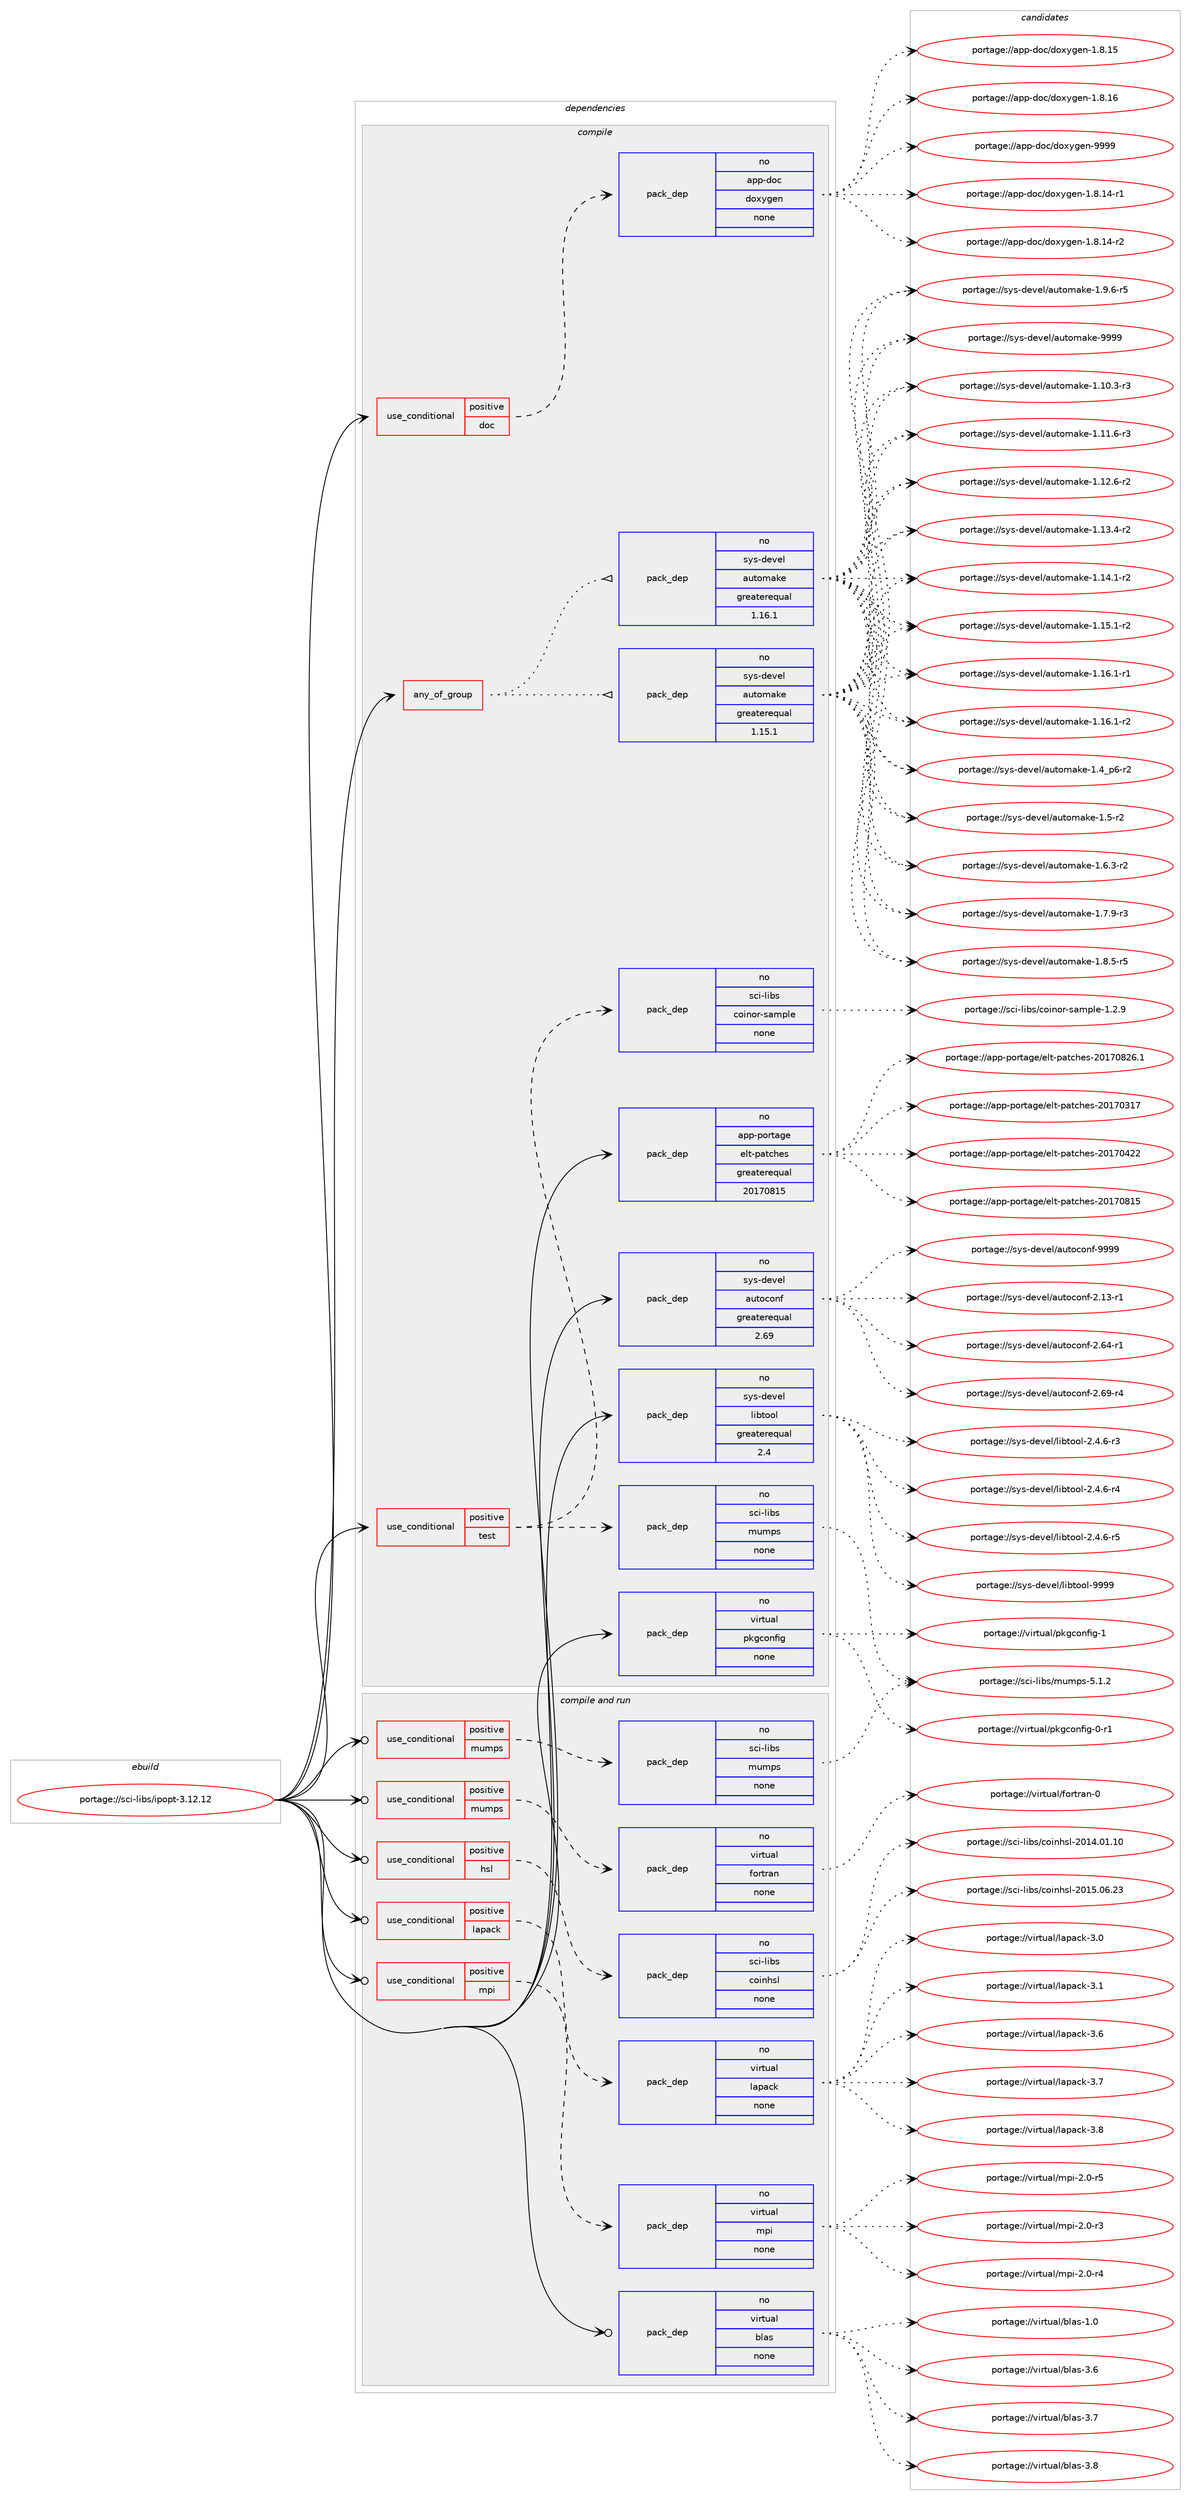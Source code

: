 digraph prolog {

# *************
# Graph options
# *************

newrank=true;
concentrate=true;
compound=true;
graph [rankdir=LR,fontname=Helvetica,fontsize=10,ranksep=1.5];#, ranksep=2.5, nodesep=0.2];
edge  [arrowhead=vee];
node  [fontname=Helvetica,fontsize=10];

# **********
# The ebuild
# **********

subgraph cluster_leftcol {
color=gray;
rank=same;
label=<<i>ebuild</i>>;
id [label="portage://sci-libs/ipopt-3.12.12", color=red, width=4, href="../sci-libs/ipopt-3.12.12.svg"];
}

# ****************
# The dependencies
# ****************

subgraph cluster_midcol {
color=gray;
label=<<i>dependencies</i>>;
subgraph cluster_compile {
fillcolor="#eeeeee";
style=filled;
label=<<i>compile</i>>;
subgraph any6419 {
dependency390373 [label=<<TABLE BORDER="0" CELLBORDER="1" CELLSPACING="0" CELLPADDING="4"><TR><TD CELLPADDING="10">any_of_group</TD></TR></TABLE>>, shape=none, color=red];subgraph pack287111 {
dependency390374 [label=<<TABLE BORDER="0" CELLBORDER="1" CELLSPACING="0" CELLPADDING="4" WIDTH="220"><TR><TD ROWSPAN="6" CELLPADDING="30">pack_dep</TD></TR><TR><TD WIDTH="110">no</TD></TR><TR><TD>sys-devel</TD></TR><TR><TD>automake</TD></TR><TR><TD>greaterequal</TD></TR><TR><TD>1.16.1</TD></TR></TABLE>>, shape=none, color=blue];
}
dependency390373:e -> dependency390374:w [weight=20,style="dotted",arrowhead="oinv"];
subgraph pack287112 {
dependency390375 [label=<<TABLE BORDER="0" CELLBORDER="1" CELLSPACING="0" CELLPADDING="4" WIDTH="220"><TR><TD ROWSPAN="6" CELLPADDING="30">pack_dep</TD></TR><TR><TD WIDTH="110">no</TD></TR><TR><TD>sys-devel</TD></TR><TR><TD>automake</TD></TR><TR><TD>greaterequal</TD></TR><TR><TD>1.15.1</TD></TR></TABLE>>, shape=none, color=blue];
}
dependency390373:e -> dependency390375:w [weight=20,style="dotted",arrowhead="oinv"];
}
id:e -> dependency390373:w [weight=20,style="solid",arrowhead="vee"];
subgraph cond96639 {
dependency390376 [label=<<TABLE BORDER="0" CELLBORDER="1" CELLSPACING="0" CELLPADDING="4"><TR><TD ROWSPAN="3" CELLPADDING="10">use_conditional</TD></TR><TR><TD>positive</TD></TR><TR><TD>doc</TD></TR></TABLE>>, shape=none, color=red];
subgraph pack287113 {
dependency390377 [label=<<TABLE BORDER="0" CELLBORDER="1" CELLSPACING="0" CELLPADDING="4" WIDTH="220"><TR><TD ROWSPAN="6" CELLPADDING="30">pack_dep</TD></TR><TR><TD WIDTH="110">no</TD></TR><TR><TD>app-doc</TD></TR><TR><TD>doxygen</TD></TR><TR><TD>none</TD></TR><TR><TD></TD></TR></TABLE>>, shape=none, color=blue];
}
dependency390376:e -> dependency390377:w [weight=20,style="dashed",arrowhead="vee"];
}
id:e -> dependency390376:w [weight=20,style="solid",arrowhead="vee"];
subgraph cond96640 {
dependency390378 [label=<<TABLE BORDER="0" CELLBORDER="1" CELLSPACING="0" CELLPADDING="4"><TR><TD ROWSPAN="3" CELLPADDING="10">use_conditional</TD></TR><TR><TD>positive</TD></TR><TR><TD>test</TD></TR></TABLE>>, shape=none, color=red];
subgraph pack287114 {
dependency390379 [label=<<TABLE BORDER="0" CELLBORDER="1" CELLSPACING="0" CELLPADDING="4" WIDTH="220"><TR><TD ROWSPAN="6" CELLPADDING="30">pack_dep</TD></TR><TR><TD WIDTH="110">no</TD></TR><TR><TD>sci-libs</TD></TR><TR><TD>coinor-sample</TD></TR><TR><TD>none</TD></TR><TR><TD></TD></TR></TABLE>>, shape=none, color=blue];
}
dependency390378:e -> dependency390379:w [weight=20,style="dashed",arrowhead="vee"];
subgraph pack287115 {
dependency390380 [label=<<TABLE BORDER="0" CELLBORDER="1" CELLSPACING="0" CELLPADDING="4" WIDTH="220"><TR><TD ROWSPAN="6" CELLPADDING="30">pack_dep</TD></TR><TR><TD WIDTH="110">no</TD></TR><TR><TD>sci-libs</TD></TR><TR><TD>mumps</TD></TR><TR><TD>none</TD></TR><TR><TD></TD></TR></TABLE>>, shape=none, color=blue];
}
dependency390378:e -> dependency390380:w [weight=20,style="dashed",arrowhead="vee"];
}
id:e -> dependency390378:w [weight=20,style="solid",arrowhead="vee"];
subgraph pack287116 {
dependency390381 [label=<<TABLE BORDER="0" CELLBORDER="1" CELLSPACING="0" CELLPADDING="4" WIDTH="220"><TR><TD ROWSPAN="6" CELLPADDING="30">pack_dep</TD></TR><TR><TD WIDTH="110">no</TD></TR><TR><TD>app-portage</TD></TR><TR><TD>elt-patches</TD></TR><TR><TD>greaterequal</TD></TR><TR><TD>20170815</TD></TR></TABLE>>, shape=none, color=blue];
}
id:e -> dependency390381:w [weight=20,style="solid",arrowhead="vee"];
subgraph pack287117 {
dependency390382 [label=<<TABLE BORDER="0" CELLBORDER="1" CELLSPACING="0" CELLPADDING="4" WIDTH="220"><TR><TD ROWSPAN="6" CELLPADDING="30">pack_dep</TD></TR><TR><TD WIDTH="110">no</TD></TR><TR><TD>sys-devel</TD></TR><TR><TD>autoconf</TD></TR><TR><TD>greaterequal</TD></TR><TR><TD>2.69</TD></TR></TABLE>>, shape=none, color=blue];
}
id:e -> dependency390382:w [weight=20,style="solid",arrowhead="vee"];
subgraph pack287118 {
dependency390383 [label=<<TABLE BORDER="0" CELLBORDER="1" CELLSPACING="0" CELLPADDING="4" WIDTH="220"><TR><TD ROWSPAN="6" CELLPADDING="30">pack_dep</TD></TR><TR><TD WIDTH="110">no</TD></TR><TR><TD>sys-devel</TD></TR><TR><TD>libtool</TD></TR><TR><TD>greaterequal</TD></TR><TR><TD>2.4</TD></TR></TABLE>>, shape=none, color=blue];
}
id:e -> dependency390383:w [weight=20,style="solid",arrowhead="vee"];
subgraph pack287119 {
dependency390384 [label=<<TABLE BORDER="0" CELLBORDER="1" CELLSPACING="0" CELLPADDING="4" WIDTH="220"><TR><TD ROWSPAN="6" CELLPADDING="30">pack_dep</TD></TR><TR><TD WIDTH="110">no</TD></TR><TR><TD>virtual</TD></TR><TR><TD>pkgconfig</TD></TR><TR><TD>none</TD></TR><TR><TD></TD></TR></TABLE>>, shape=none, color=blue];
}
id:e -> dependency390384:w [weight=20,style="solid",arrowhead="vee"];
}
subgraph cluster_compileandrun {
fillcolor="#eeeeee";
style=filled;
label=<<i>compile and run</i>>;
subgraph cond96641 {
dependency390385 [label=<<TABLE BORDER="0" CELLBORDER="1" CELLSPACING="0" CELLPADDING="4"><TR><TD ROWSPAN="3" CELLPADDING="10">use_conditional</TD></TR><TR><TD>positive</TD></TR><TR><TD>hsl</TD></TR></TABLE>>, shape=none, color=red];
subgraph pack287120 {
dependency390386 [label=<<TABLE BORDER="0" CELLBORDER="1" CELLSPACING="0" CELLPADDING="4" WIDTH="220"><TR><TD ROWSPAN="6" CELLPADDING="30">pack_dep</TD></TR><TR><TD WIDTH="110">no</TD></TR><TR><TD>sci-libs</TD></TR><TR><TD>coinhsl</TD></TR><TR><TD>none</TD></TR><TR><TD></TD></TR></TABLE>>, shape=none, color=blue];
}
dependency390385:e -> dependency390386:w [weight=20,style="dashed",arrowhead="vee"];
}
id:e -> dependency390385:w [weight=20,style="solid",arrowhead="odotvee"];
subgraph cond96642 {
dependency390387 [label=<<TABLE BORDER="0" CELLBORDER="1" CELLSPACING="0" CELLPADDING="4"><TR><TD ROWSPAN="3" CELLPADDING="10">use_conditional</TD></TR><TR><TD>positive</TD></TR><TR><TD>lapack</TD></TR></TABLE>>, shape=none, color=red];
subgraph pack287121 {
dependency390388 [label=<<TABLE BORDER="0" CELLBORDER="1" CELLSPACING="0" CELLPADDING="4" WIDTH="220"><TR><TD ROWSPAN="6" CELLPADDING="30">pack_dep</TD></TR><TR><TD WIDTH="110">no</TD></TR><TR><TD>virtual</TD></TR><TR><TD>lapack</TD></TR><TR><TD>none</TD></TR><TR><TD></TD></TR></TABLE>>, shape=none, color=blue];
}
dependency390387:e -> dependency390388:w [weight=20,style="dashed",arrowhead="vee"];
}
id:e -> dependency390387:w [weight=20,style="solid",arrowhead="odotvee"];
subgraph cond96643 {
dependency390389 [label=<<TABLE BORDER="0" CELLBORDER="1" CELLSPACING="0" CELLPADDING="4"><TR><TD ROWSPAN="3" CELLPADDING="10">use_conditional</TD></TR><TR><TD>positive</TD></TR><TR><TD>mpi</TD></TR></TABLE>>, shape=none, color=red];
subgraph pack287122 {
dependency390390 [label=<<TABLE BORDER="0" CELLBORDER="1" CELLSPACING="0" CELLPADDING="4" WIDTH="220"><TR><TD ROWSPAN="6" CELLPADDING="30">pack_dep</TD></TR><TR><TD WIDTH="110">no</TD></TR><TR><TD>virtual</TD></TR><TR><TD>mpi</TD></TR><TR><TD>none</TD></TR><TR><TD></TD></TR></TABLE>>, shape=none, color=blue];
}
dependency390389:e -> dependency390390:w [weight=20,style="dashed",arrowhead="vee"];
}
id:e -> dependency390389:w [weight=20,style="solid",arrowhead="odotvee"];
subgraph cond96644 {
dependency390391 [label=<<TABLE BORDER="0" CELLBORDER="1" CELLSPACING="0" CELLPADDING="4"><TR><TD ROWSPAN="3" CELLPADDING="10">use_conditional</TD></TR><TR><TD>positive</TD></TR><TR><TD>mumps</TD></TR></TABLE>>, shape=none, color=red];
subgraph pack287123 {
dependency390392 [label=<<TABLE BORDER="0" CELLBORDER="1" CELLSPACING="0" CELLPADDING="4" WIDTH="220"><TR><TD ROWSPAN="6" CELLPADDING="30">pack_dep</TD></TR><TR><TD WIDTH="110">no</TD></TR><TR><TD>sci-libs</TD></TR><TR><TD>mumps</TD></TR><TR><TD>none</TD></TR><TR><TD></TD></TR></TABLE>>, shape=none, color=blue];
}
dependency390391:e -> dependency390392:w [weight=20,style="dashed",arrowhead="vee"];
}
id:e -> dependency390391:w [weight=20,style="solid",arrowhead="odotvee"];
subgraph cond96645 {
dependency390393 [label=<<TABLE BORDER="0" CELLBORDER="1" CELLSPACING="0" CELLPADDING="4"><TR><TD ROWSPAN="3" CELLPADDING="10">use_conditional</TD></TR><TR><TD>positive</TD></TR><TR><TD>mumps</TD></TR></TABLE>>, shape=none, color=red];
subgraph pack287124 {
dependency390394 [label=<<TABLE BORDER="0" CELLBORDER="1" CELLSPACING="0" CELLPADDING="4" WIDTH="220"><TR><TD ROWSPAN="6" CELLPADDING="30">pack_dep</TD></TR><TR><TD WIDTH="110">no</TD></TR><TR><TD>virtual</TD></TR><TR><TD>fortran</TD></TR><TR><TD>none</TD></TR><TR><TD></TD></TR></TABLE>>, shape=none, color=blue];
}
dependency390393:e -> dependency390394:w [weight=20,style="dashed",arrowhead="vee"];
}
id:e -> dependency390393:w [weight=20,style="solid",arrowhead="odotvee"];
subgraph pack287125 {
dependency390395 [label=<<TABLE BORDER="0" CELLBORDER="1" CELLSPACING="0" CELLPADDING="4" WIDTH="220"><TR><TD ROWSPAN="6" CELLPADDING="30">pack_dep</TD></TR><TR><TD WIDTH="110">no</TD></TR><TR><TD>virtual</TD></TR><TR><TD>blas</TD></TR><TR><TD>none</TD></TR><TR><TD></TD></TR></TABLE>>, shape=none, color=blue];
}
id:e -> dependency390395:w [weight=20,style="solid",arrowhead="odotvee"];
}
subgraph cluster_run {
fillcolor="#eeeeee";
style=filled;
label=<<i>run</i>>;
}
}

# **************
# The candidates
# **************

subgraph cluster_choices {
rank=same;
color=gray;
label=<<i>candidates</i>>;

subgraph choice287111 {
color=black;
nodesep=1;
choiceportage11512111545100101118101108479711711611110997107101454946494846514511451 [label="portage://sys-devel/automake-1.10.3-r3", color=red, width=4,href="../sys-devel/automake-1.10.3-r3.svg"];
choiceportage11512111545100101118101108479711711611110997107101454946494946544511451 [label="portage://sys-devel/automake-1.11.6-r3", color=red, width=4,href="../sys-devel/automake-1.11.6-r3.svg"];
choiceportage11512111545100101118101108479711711611110997107101454946495046544511450 [label="portage://sys-devel/automake-1.12.6-r2", color=red, width=4,href="../sys-devel/automake-1.12.6-r2.svg"];
choiceportage11512111545100101118101108479711711611110997107101454946495146524511450 [label="portage://sys-devel/automake-1.13.4-r2", color=red, width=4,href="../sys-devel/automake-1.13.4-r2.svg"];
choiceportage11512111545100101118101108479711711611110997107101454946495246494511450 [label="portage://sys-devel/automake-1.14.1-r2", color=red, width=4,href="../sys-devel/automake-1.14.1-r2.svg"];
choiceportage11512111545100101118101108479711711611110997107101454946495346494511450 [label="portage://sys-devel/automake-1.15.1-r2", color=red, width=4,href="../sys-devel/automake-1.15.1-r2.svg"];
choiceportage11512111545100101118101108479711711611110997107101454946495446494511449 [label="portage://sys-devel/automake-1.16.1-r1", color=red, width=4,href="../sys-devel/automake-1.16.1-r1.svg"];
choiceportage11512111545100101118101108479711711611110997107101454946495446494511450 [label="portage://sys-devel/automake-1.16.1-r2", color=red, width=4,href="../sys-devel/automake-1.16.1-r2.svg"];
choiceportage115121115451001011181011084797117116111109971071014549465295112544511450 [label="portage://sys-devel/automake-1.4_p6-r2", color=red, width=4,href="../sys-devel/automake-1.4_p6-r2.svg"];
choiceportage11512111545100101118101108479711711611110997107101454946534511450 [label="portage://sys-devel/automake-1.5-r2", color=red, width=4,href="../sys-devel/automake-1.5-r2.svg"];
choiceportage115121115451001011181011084797117116111109971071014549465446514511450 [label="portage://sys-devel/automake-1.6.3-r2", color=red, width=4,href="../sys-devel/automake-1.6.3-r2.svg"];
choiceportage115121115451001011181011084797117116111109971071014549465546574511451 [label="portage://sys-devel/automake-1.7.9-r3", color=red, width=4,href="../sys-devel/automake-1.7.9-r3.svg"];
choiceportage115121115451001011181011084797117116111109971071014549465646534511453 [label="portage://sys-devel/automake-1.8.5-r5", color=red, width=4,href="../sys-devel/automake-1.8.5-r5.svg"];
choiceportage115121115451001011181011084797117116111109971071014549465746544511453 [label="portage://sys-devel/automake-1.9.6-r5", color=red, width=4,href="../sys-devel/automake-1.9.6-r5.svg"];
choiceportage115121115451001011181011084797117116111109971071014557575757 [label="portage://sys-devel/automake-9999", color=red, width=4,href="../sys-devel/automake-9999.svg"];
dependency390374:e -> choiceportage11512111545100101118101108479711711611110997107101454946494846514511451:w [style=dotted,weight="100"];
dependency390374:e -> choiceportage11512111545100101118101108479711711611110997107101454946494946544511451:w [style=dotted,weight="100"];
dependency390374:e -> choiceportage11512111545100101118101108479711711611110997107101454946495046544511450:w [style=dotted,weight="100"];
dependency390374:e -> choiceportage11512111545100101118101108479711711611110997107101454946495146524511450:w [style=dotted,weight="100"];
dependency390374:e -> choiceportage11512111545100101118101108479711711611110997107101454946495246494511450:w [style=dotted,weight="100"];
dependency390374:e -> choiceportage11512111545100101118101108479711711611110997107101454946495346494511450:w [style=dotted,weight="100"];
dependency390374:e -> choiceportage11512111545100101118101108479711711611110997107101454946495446494511449:w [style=dotted,weight="100"];
dependency390374:e -> choiceportage11512111545100101118101108479711711611110997107101454946495446494511450:w [style=dotted,weight="100"];
dependency390374:e -> choiceportage115121115451001011181011084797117116111109971071014549465295112544511450:w [style=dotted,weight="100"];
dependency390374:e -> choiceportage11512111545100101118101108479711711611110997107101454946534511450:w [style=dotted,weight="100"];
dependency390374:e -> choiceportage115121115451001011181011084797117116111109971071014549465446514511450:w [style=dotted,weight="100"];
dependency390374:e -> choiceportage115121115451001011181011084797117116111109971071014549465546574511451:w [style=dotted,weight="100"];
dependency390374:e -> choiceportage115121115451001011181011084797117116111109971071014549465646534511453:w [style=dotted,weight="100"];
dependency390374:e -> choiceportage115121115451001011181011084797117116111109971071014549465746544511453:w [style=dotted,weight="100"];
dependency390374:e -> choiceportage115121115451001011181011084797117116111109971071014557575757:w [style=dotted,weight="100"];
}
subgraph choice287112 {
color=black;
nodesep=1;
choiceportage11512111545100101118101108479711711611110997107101454946494846514511451 [label="portage://sys-devel/automake-1.10.3-r3", color=red, width=4,href="../sys-devel/automake-1.10.3-r3.svg"];
choiceportage11512111545100101118101108479711711611110997107101454946494946544511451 [label="portage://sys-devel/automake-1.11.6-r3", color=red, width=4,href="../sys-devel/automake-1.11.6-r3.svg"];
choiceportage11512111545100101118101108479711711611110997107101454946495046544511450 [label="portage://sys-devel/automake-1.12.6-r2", color=red, width=4,href="../sys-devel/automake-1.12.6-r2.svg"];
choiceportage11512111545100101118101108479711711611110997107101454946495146524511450 [label="portage://sys-devel/automake-1.13.4-r2", color=red, width=4,href="../sys-devel/automake-1.13.4-r2.svg"];
choiceportage11512111545100101118101108479711711611110997107101454946495246494511450 [label="portage://sys-devel/automake-1.14.1-r2", color=red, width=4,href="../sys-devel/automake-1.14.1-r2.svg"];
choiceportage11512111545100101118101108479711711611110997107101454946495346494511450 [label="portage://sys-devel/automake-1.15.1-r2", color=red, width=4,href="../sys-devel/automake-1.15.1-r2.svg"];
choiceportage11512111545100101118101108479711711611110997107101454946495446494511449 [label="portage://sys-devel/automake-1.16.1-r1", color=red, width=4,href="../sys-devel/automake-1.16.1-r1.svg"];
choiceportage11512111545100101118101108479711711611110997107101454946495446494511450 [label="portage://sys-devel/automake-1.16.1-r2", color=red, width=4,href="../sys-devel/automake-1.16.1-r2.svg"];
choiceportage115121115451001011181011084797117116111109971071014549465295112544511450 [label="portage://sys-devel/automake-1.4_p6-r2", color=red, width=4,href="../sys-devel/automake-1.4_p6-r2.svg"];
choiceportage11512111545100101118101108479711711611110997107101454946534511450 [label="portage://sys-devel/automake-1.5-r2", color=red, width=4,href="../sys-devel/automake-1.5-r2.svg"];
choiceportage115121115451001011181011084797117116111109971071014549465446514511450 [label="portage://sys-devel/automake-1.6.3-r2", color=red, width=4,href="../sys-devel/automake-1.6.3-r2.svg"];
choiceportage115121115451001011181011084797117116111109971071014549465546574511451 [label="portage://sys-devel/automake-1.7.9-r3", color=red, width=4,href="../sys-devel/automake-1.7.9-r3.svg"];
choiceportage115121115451001011181011084797117116111109971071014549465646534511453 [label="portage://sys-devel/automake-1.8.5-r5", color=red, width=4,href="../sys-devel/automake-1.8.5-r5.svg"];
choiceportage115121115451001011181011084797117116111109971071014549465746544511453 [label="portage://sys-devel/automake-1.9.6-r5", color=red, width=4,href="../sys-devel/automake-1.9.6-r5.svg"];
choiceportage115121115451001011181011084797117116111109971071014557575757 [label="portage://sys-devel/automake-9999", color=red, width=4,href="../sys-devel/automake-9999.svg"];
dependency390375:e -> choiceportage11512111545100101118101108479711711611110997107101454946494846514511451:w [style=dotted,weight="100"];
dependency390375:e -> choiceportage11512111545100101118101108479711711611110997107101454946494946544511451:w [style=dotted,weight="100"];
dependency390375:e -> choiceportage11512111545100101118101108479711711611110997107101454946495046544511450:w [style=dotted,weight="100"];
dependency390375:e -> choiceportage11512111545100101118101108479711711611110997107101454946495146524511450:w [style=dotted,weight="100"];
dependency390375:e -> choiceportage11512111545100101118101108479711711611110997107101454946495246494511450:w [style=dotted,weight="100"];
dependency390375:e -> choiceportage11512111545100101118101108479711711611110997107101454946495346494511450:w [style=dotted,weight="100"];
dependency390375:e -> choiceportage11512111545100101118101108479711711611110997107101454946495446494511449:w [style=dotted,weight="100"];
dependency390375:e -> choiceportage11512111545100101118101108479711711611110997107101454946495446494511450:w [style=dotted,weight="100"];
dependency390375:e -> choiceportage115121115451001011181011084797117116111109971071014549465295112544511450:w [style=dotted,weight="100"];
dependency390375:e -> choiceportage11512111545100101118101108479711711611110997107101454946534511450:w [style=dotted,weight="100"];
dependency390375:e -> choiceportage115121115451001011181011084797117116111109971071014549465446514511450:w [style=dotted,weight="100"];
dependency390375:e -> choiceportage115121115451001011181011084797117116111109971071014549465546574511451:w [style=dotted,weight="100"];
dependency390375:e -> choiceportage115121115451001011181011084797117116111109971071014549465646534511453:w [style=dotted,weight="100"];
dependency390375:e -> choiceportage115121115451001011181011084797117116111109971071014549465746544511453:w [style=dotted,weight="100"];
dependency390375:e -> choiceportage115121115451001011181011084797117116111109971071014557575757:w [style=dotted,weight="100"];
}
subgraph choice287113 {
color=black;
nodesep=1;
choiceportage97112112451001119947100111120121103101110454946564649524511449 [label="portage://app-doc/doxygen-1.8.14-r1", color=red, width=4,href="../app-doc/doxygen-1.8.14-r1.svg"];
choiceportage97112112451001119947100111120121103101110454946564649524511450 [label="portage://app-doc/doxygen-1.8.14-r2", color=red, width=4,href="../app-doc/doxygen-1.8.14-r2.svg"];
choiceportage9711211245100111994710011112012110310111045494656464953 [label="portage://app-doc/doxygen-1.8.15", color=red, width=4,href="../app-doc/doxygen-1.8.15.svg"];
choiceportage9711211245100111994710011112012110310111045494656464954 [label="portage://app-doc/doxygen-1.8.16", color=red, width=4,href="../app-doc/doxygen-1.8.16.svg"];
choiceportage971121124510011199471001111201211031011104557575757 [label="portage://app-doc/doxygen-9999", color=red, width=4,href="../app-doc/doxygen-9999.svg"];
dependency390377:e -> choiceportage97112112451001119947100111120121103101110454946564649524511449:w [style=dotted,weight="100"];
dependency390377:e -> choiceportage97112112451001119947100111120121103101110454946564649524511450:w [style=dotted,weight="100"];
dependency390377:e -> choiceportage9711211245100111994710011112012110310111045494656464953:w [style=dotted,weight="100"];
dependency390377:e -> choiceportage9711211245100111994710011112012110310111045494656464954:w [style=dotted,weight="100"];
dependency390377:e -> choiceportage971121124510011199471001111201211031011104557575757:w [style=dotted,weight="100"];
}
subgraph choice287114 {
color=black;
nodesep=1;
choiceportage11599105451081059811547991111051101111144511597109112108101454946504657 [label="portage://sci-libs/coinor-sample-1.2.9", color=red, width=4,href="../sci-libs/coinor-sample-1.2.9.svg"];
dependency390379:e -> choiceportage11599105451081059811547991111051101111144511597109112108101454946504657:w [style=dotted,weight="100"];
}
subgraph choice287115 {
color=black;
nodesep=1;
choiceportage11599105451081059811547109117109112115455346494650 [label="portage://sci-libs/mumps-5.1.2", color=red, width=4,href="../sci-libs/mumps-5.1.2.svg"];
dependency390380:e -> choiceportage11599105451081059811547109117109112115455346494650:w [style=dotted,weight="100"];
}
subgraph choice287116 {
color=black;
nodesep=1;
choiceportage97112112451121111141169710310147101108116451129711699104101115455048495548514955 [label="portage://app-portage/elt-patches-20170317", color=red, width=4,href="../app-portage/elt-patches-20170317.svg"];
choiceportage97112112451121111141169710310147101108116451129711699104101115455048495548525050 [label="portage://app-portage/elt-patches-20170422", color=red, width=4,href="../app-portage/elt-patches-20170422.svg"];
choiceportage97112112451121111141169710310147101108116451129711699104101115455048495548564953 [label="portage://app-portage/elt-patches-20170815", color=red, width=4,href="../app-portage/elt-patches-20170815.svg"];
choiceportage971121124511211111411697103101471011081164511297116991041011154550484955485650544649 [label="portage://app-portage/elt-patches-20170826.1", color=red, width=4,href="../app-portage/elt-patches-20170826.1.svg"];
dependency390381:e -> choiceportage97112112451121111141169710310147101108116451129711699104101115455048495548514955:w [style=dotted,weight="100"];
dependency390381:e -> choiceportage97112112451121111141169710310147101108116451129711699104101115455048495548525050:w [style=dotted,weight="100"];
dependency390381:e -> choiceportage97112112451121111141169710310147101108116451129711699104101115455048495548564953:w [style=dotted,weight="100"];
dependency390381:e -> choiceportage971121124511211111411697103101471011081164511297116991041011154550484955485650544649:w [style=dotted,weight="100"];
}
subgraph choice287117 {
color=black;
nodesep=1;
choiceportage1151211154510010111810110847971171161119911111010245504649514511449 [label="portage://sys-devel/autoconf-2.13-r1", color=red, width=4,href="../sys-devel/autoconf-2.13-r1.svg"];
choiceportage1151211154510010111810110847971171161119911111010245504654524511449 [label="portage://sys-devel/autoconf-2.64-r1", color=red, width=4,href="../sys-devel/autoconf-2.64-r1.svg"];
choiceportage1151211154510010111810110847971171161119911111010245504654574511452 [label="portage://sys-devel/autoconf-2.69-r4", color=red, width=4,href="../sys-devel/autoconf-2.69-r4.svg"];
choiceportage115121115451001011181011084797117116111991111101024557575757 [label="portage://sys-devel/autoconf-9999", color=red, width=4,href="../sys-devel/autoconf-9999.svg"];
dependency390382:e -> choiceportage1151211154510010111810110847971171161119911111010245504649514511449:w [style=dotted,weight="100"];
dependency390382:e -> choiceportage1151211154510010111810110847971171161119911111010245504654524511449:w [style=dotted,weight="100"];
dependency390382:e -> choiceportage1151211154510010111810110847971171161119911111010245504654574511452:w [style=dotted,weight="100"];
dependency390382:e -> choiceportage115121115451001011181011084797117116111991111101024557575757:w [style=dotted,weight="100"];
}
subgraph choice287118 {
color=black;
nodesep=1;
choiceportage1151211154510010111810110847108105981161111111084550465246544511451 [label="portage://sys-devel/libtool-2.4.6-r3", color=red, width=4,href="../sys-devel/libtool-2.4.6-r3.svg"];
choiceportage1151211154510010111810110847108105981161111111084550465246544511452 [label="portage://sys-devel/libtool-2.4.6-r4", color=red, width=4,href="../sys-devel/libtool-2.4.6-r4.svg"];
choiceportage1151211154510010111810110847108105981161111111084550465246544511453 [label="portage://sys-devel/libtool-2.4.6-r5", color=red, width=4,href="../sys-devel/libtool-2.4.6-r5.svg"];
choiceportage1151211154510010111810110847108105981161111111084557575757 [label="portage://sys-devel/libtool-9999", color=red, width=4,href="../sys-devel/libtool-9999.svg"];
dependency390383:e -> choiceportage1151211154510010111810110847108105981161111111084550465246544511451:w [style=dotted,weight="100"];
dependency390383:e -> choiceportage1151211154510010111810110847108105981161111111084550465246544511452:w [style=dotted,weight="100"];
dependency390383:e -> choiceportage1151211154510010111810110847108105981161111111084550465246544511453:w [style=dotted,weight="100"];
dependency390383:e -> choiceportage1151211154510010111810110847108105981161111111084557575757:w [style=dotted,weight="100"];
}
subgraph choice287119 {
color=black;
nodesep=1;
choiceportage11810511411611797108471121071039911111010210510345484511449 [label="portage://virtual/pkgconfig-0-r1", color=red, width=4,href="../virtual/pkgconfig-0-r1.svg"];
choiceportage1181051141161179710847112107103991111101021051034549 [label="portage://virtual/pkgconfig-1", color=red, width=4,href="../virtual/pkgconfig-1.svg"];
dependency390384:e -> choiceportage11810511411611797108471121071039911111010210510345484511449:w [style=dotted,weight="100"];
dependency390384:e -> choiceportage1181051141161179710847112107103991111101021051034549:w [style=dotted,weight="100"];
}
subgraph choice287120 {
color=black;
nodesep=1;
choiceportage11599105451081059811547991111051101041151084550484952464849464948 [label="portage://sci-libs/coinhsl-2014.01.10", color=red, width=4,href="../sci-libs/coinhsl-2014.01.10.svg"];
choiceportage11599105451081059811547991111051101041151084550484953464854465051 [label="portage://sci-libs/coinhsl-2015.06.23", color=red, width=4,href="../sci-libs/coinhsl-2015.06.23.svg"];
dependency390386:e -> choiceportage11599105451081059811547991111051101041151084550484952464849464948:w [style=dotted,weight="100"];
dependency390386:e -> choiceportage11599105451081059811547991111051101041151084550484953464854465051:w [style=dotted,weight="100"];
}
subgraph choice287121 {
color=black;
nodesep=1;
choiceportage118105114116117971084710897112979910745514648 [label="portage://virtual/lapack-3.0", color=red, width=4,href="../virtual/lapack-3.0.svg"];
choiceportage118105114116117971084710897112979910745514649 [label="portage://virtual/lapack-3.1", color=red, width=4,href="../virtual/lapack-3.1.svg"];
choiceportage118105114116117971084710897112979910745514654 [label="portage://virtual/lapack-3.6", color=red, width=4,href="../virtual/lapack-3.6.svg"];
choiceportage118105114116117971084710897112979910745514655 [label="portage://virtual/lapack-3.7", color=red, width=4,href="../virtual/lapack-3.7.svg"];
choiceportage118105114116117971084710897112979910745514656 [label="portage://virtual/lapack-3.8", color=red, width=4,href="../virtual/lapack-3.8.svg"];
dependency390388:e -> choiceportage118105114116117971084710897112979910745514648:w [style=dotted,weight="100"];
dependency390388:e -> choiceportage118105114116117971084710897112979910745514649:w [style=dotted,weight="100"];
dependency390388:e -> choiceportage118105114116117971084710897112979910745514654:w [style=dotted,weight="100"];
dependency390388:e -> choiceportage118105114116117971084710897112979910745514655:w [style=dotted,weight="100"];
dependency390388:e -> choiceportage118105114116117971084710897112979910745514656:w [style=dotted,weight="100"];
}
subgraph choice287122 {
color=black;
nodesep=1;
choiceportage1181051141161179710847109112105455046484511451 [label="portage://virtual/mpi-2.0-r3", color=red, width=4,href="../virtual/mpi-2.0-r3.svg"];
choiceportage1181051141161179710847109112105455046484511452 [label="portage://virtual/mpi-2.0-r4", color=red, width=4,href="../virtual/mpi-2.0-r4.svg"];
choiceportage1181051141161179710847109112105455046484511453 [label="portage://virtual/mpi-2.0-r5", color=red, width=4,href="../virtual/mpi-2.0-r5.svg"];
dependency390390:e -> choiceportage1181051141161179710847109112105455046484511451:w [style=dotted,weight="100"];
dependency390390:e -> choiceportage1181051141161179710847109112105455046484511452:w [style=dotted,weight="100"];
dependency390390:e -> choiceportage1181051141161179710847109112105455046484511453:w [style=dotted,weight="100"];
}
subgraph choice287123 {
color=black;
nodesep=1;
choiceportage11599105451081059811547109117109112115455346494650 [label="portage://sci-libs/mumps-5.1.2", color=red, width=4,href="../sci-libs/mumps-5.1.2.svg"];
dependency390392:e -> choiceportage11599105451081059811547109117109112115455346494650:w [style=dotted,weight="100"];
}
subgraph choice287124 {
color=black;
nodesep=1;
choiceportage1181051141161179710847102111114116114971104548 [label="portage://virtual/fortran-0", color=red, width=4,href="../virtual/fortran-0.svg"];
dependency390394:e -> choiceportage1181051141161179710847102111114116114971104548:w [style=dotted,weight="100"];
}
subgraph choice287125 {
color=black;
nodesep=1;
choiceportage1181051141161179710847981089711545494648 [label="portage://virtual/blas-1.0", color=red, width=4,href="../virtual/blas-1.0.svg"];
choiceportage1181051141161179710847981089711545514654 [label="portage://virtual/blas-3.6", color=red, width=4,href="../virtual/blas-3.6.svg"];
choiceportage1181051141161179710847981089711545514655 [label="portage://virtual/blas-3.7", color=red, width=4,href="../virtual/blas-3.7.svg"];
choiceportage1181051141161179710847981089711545514656 [label="portage://virtual/blas-3.8", color=red, width=4,href="../virtual/blas-3.8.svg"];
dependency390395:e -> choiceportage1181051141161179710847981089711545494648:w [style=dotted,weight="100"];
dependency390395:e -> choiceportage1181051141161179710847981089711545514654:w [style=dotted,weight="100"];
dependency390395:e -> choiceportage1181051141161179710847981089711545514655:w [style=dotted,weight="100"];
dependency390395:e -> choiceportage1181051141161179710847981089711545514656:w [style=dotted,weight="100"];
}
}

}
